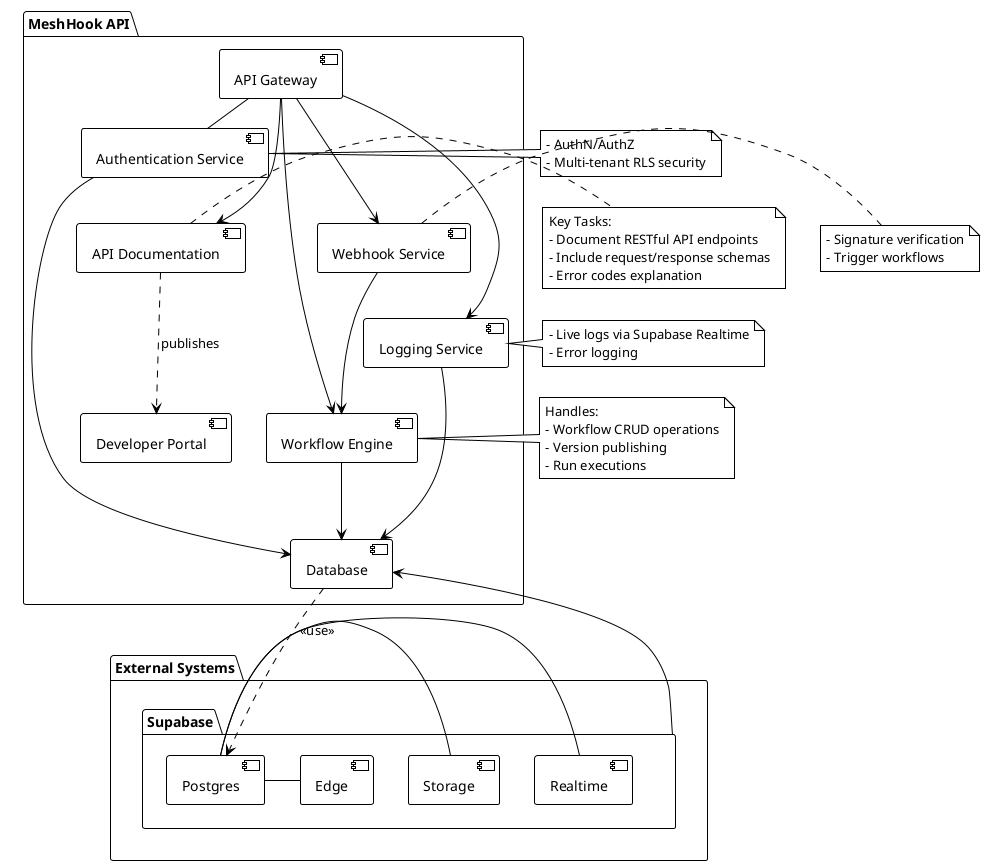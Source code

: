 @startuml
!theme plain

package "MeshHook API" {
    [API Gateway] - [Authentication Service]
    [API Gateway] --> [API Documentation]
    [API Gateway] --> [Webhook Service]
    [API Gateway] --> [Workflow Engine]
    [API Gateway] --> [Logging Service]

    [Webhook Service] --> [Workflow Engine]
    [Workflow Engine] --> [Database]
    [Logging Service] --> [Database]
    [Authentication Service] --> [Database]

    [API Documentation] ..> [Developer Portal]: publishes
}

package "External Systems" {
    [Supabase] --> [Database]
    [Developer Portal] 
}

package "Supabase" {
    [Postgres] - [Realtime]
    [Postgres] - [Storage]
    [Postgres] - [Edge]
}

[Database] ..> [Postgres] : <<use>>

note right of [API Documentation]
  Key Tasks:
  - Document RESTful API endpoints
  - Include request/response schemas
  - Error codes explanation
end note

note right of [Workflow Engine]
  Handles:
  - Workflow CRUD operations
  - Version publishing
  - Run executions
end note

note right of [Webhook Service]
  - Signature verification
  - Trigger workflows
end note

note right of [Logging Service]
  - Live logs via Supabase Realtime
  - Error logging
end note

note right of [Authentication Service]
  - AuthN/AuthZ
  - Multi-tenant RLS security
end note

@enduml